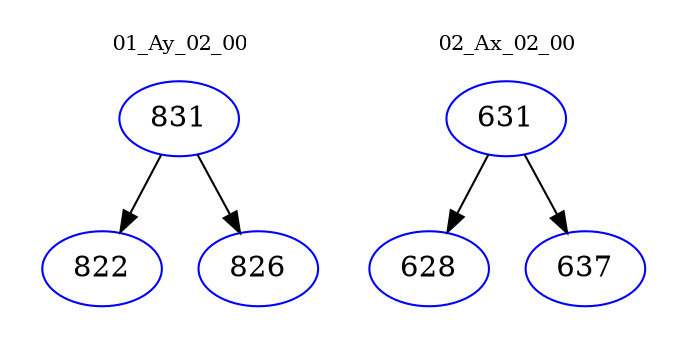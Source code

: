 digraph{
subgraph cluster_0 {
color = white
label = "01_Ay_02_00";
fontsize=10;
T0_831 [label="831", color="blue"]
T0_831 -> T0_822 [color="black"]
T0_822 [label="822", color="blue"]
T0_831 -> T0_826 [color="black"]
T0_826 [label="826", color="blue"]
}
subgraph cluster_1 {
color = white
label = "02_Ax_02_00";
fontsize=10;
T1_631 [label="631", color="blue"]
T1_631 -> T1_628 [color="black"]
T1_628 [label="628", color="blue"]
T1_631 -> T1_637 [color="black"]
T1_637 [label="637", color="blue"]
}
}
